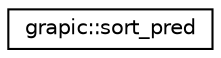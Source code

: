 digraph "Graphical Class Hierarchy"
{
  edge [fontname="Helvetica",fontsize="10",labelfontname="Helvetica",labelfontsize="10"];
  node [fontname="Helvetica",fontsize="10",shape=record];
  rankdir="LR";
  Node0 [label="grapic::sort_pred",height=0.2,width=0.4,color="black", fillcolor="white", style="filled",URL="$structgrapic_1_1sort__pred.html"];
}

